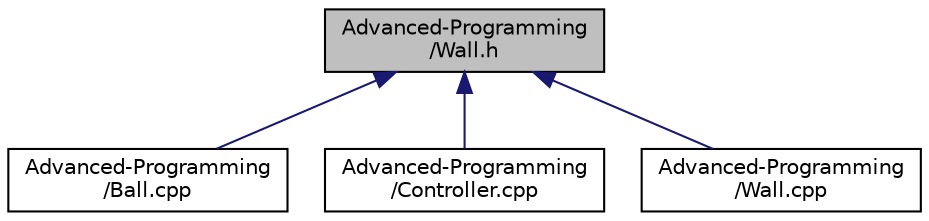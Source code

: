 digraph "Advanced-Programming/Wall.h"
{
  edge [fontname="Helvetica",fontsize="10",labelfontname="Helvetica",labelfontsize="10"];
  node [fontname="Helvetica",fontsize="10",shape=record];
  Node6 [label="Advanced-Programming\l/Wall.h",height=0.2,width=0.4,color="black", fillcolor="grey75", style="filled", fontcolor="black"];
  Node6 -> Node7 [dir="back",color="midnightblue",fontsize="10",style="solid",fontname="Helvetica"];
  Node7 [label="Advanced-Programming\l/Ball.cpp",height=0.2,width=0.4,color="black", fillcolor="white", style="filled",URL="$_ball_8cpp.html"];
  Node6 -> Node8 [dir="back",color="midnightblue",fontsize="10",style="solid",fontname="Helvetica"];
  Node8 [label="Advanced-Programming\l/Controller.cpp",height=0.2,width=0.4,color="black", fillcolor="white", style="filled",URL="$_controller_8cpp.html"];
  Node6 -> Node9 [dir="back",color="midnightblue",fontsize="10",style="solid",fontname="Helvetica"];
  Node9 [label="Advanced-Programming\l/Wall.cpp",height=0.2,width=0.4,color="black", fillcolor="white", style="filled",URL="$_wall_8cpp.html"];
}
